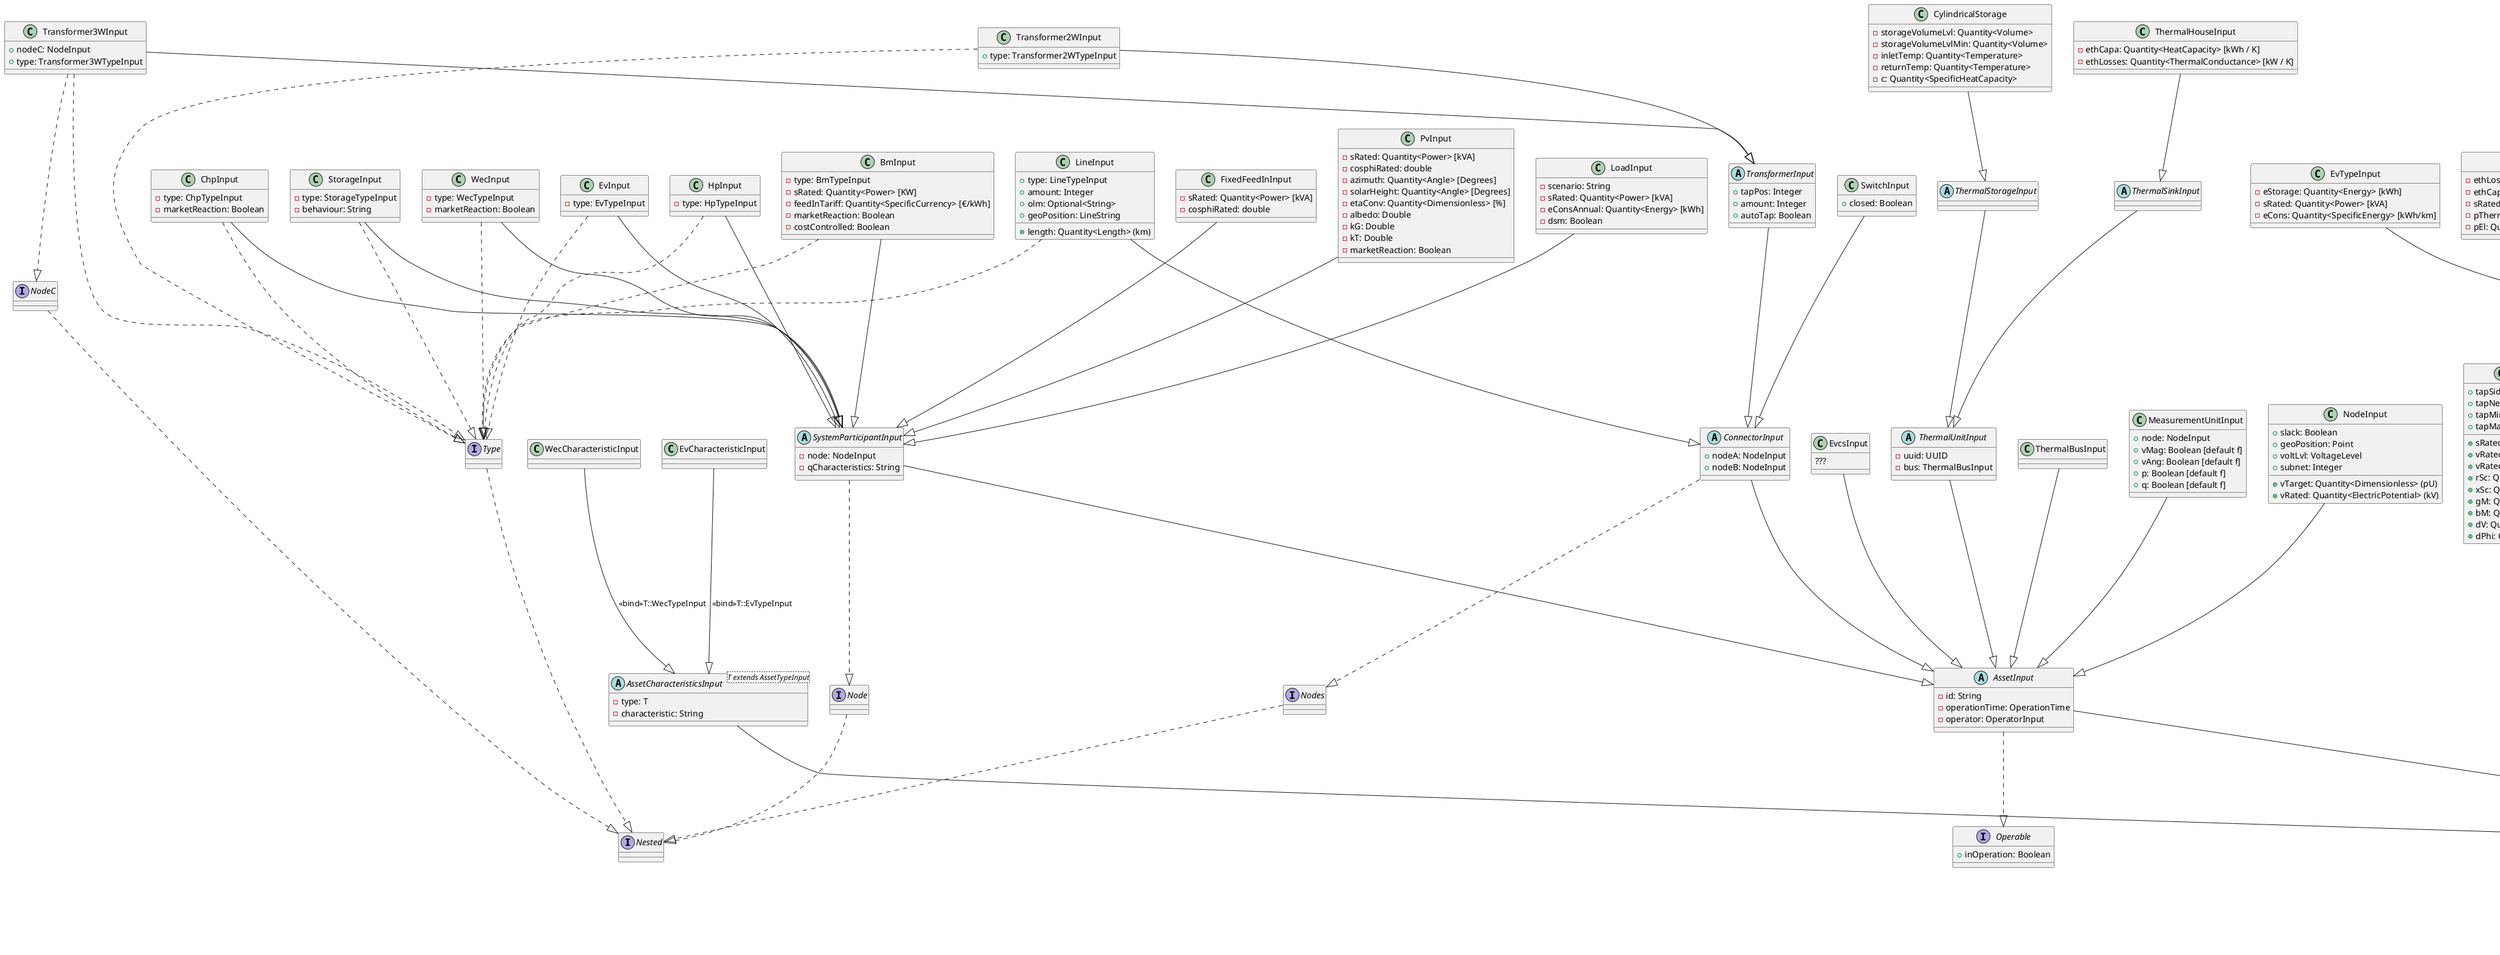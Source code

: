 @startuml

'extractor interface information

interface Nested

interface Node
Node ..|> Nested

interface Nodes
Nodes ..|> Nested

interface NodeC
NodeC ..|> Nested

interface Type
Type ..|> Nested

abstract Class UniqueEntity {
    + uuid: UUID
}

abstract Class InputEntity
InputEntity --|> UniqueEntity

Interface Operable {
    + inOperation: Boolean
}

abstract Class AssetInput {
    - id: String
    - operationTime: OperationTime
    - operator: OperatorInput
}
AssetInput --|> InputEntity
AssetInput ..|> Operable

abstract Class SystemParticipantInput {
    - node: NodeInput
    - qCharacteristics: String
}
SystemParticipantInput --|> AssetInput
SystemParticipantInput ..|> Node

Class OperatorInput {
    + name: String
}
OperatorInput --|> InputEntity

abstract Class ConnectorInput {
    + nodeA: NodeInput
    + nodeB: NodeInput
}
ConnectorInput --|> AssetInput
ConnectorInput ..|> Nodes

abstract Class AssetCharacteristicsInput<T extends AssetTypeInput> {
    - type: T
    - characteristic: String
}
AssetCharacteristicsInput --|> InputEntity

Class WecCharacteristicInput {
}
WecCharacteristicInput --|> AssetCharacteristicsInput: <<bind>>T::WecTypeInput

Class EvCharacteristicInput {
}
EvCharacteristicInput --|> AssetCharacteristicsInput: <<bind>>T::EvTypeInput

abstract Class AssetTypeInput {
    + id: String
}
AssetTypeInput --|> InputEntity

abstract Class SystemParticipantTypeInput {
    - capex: Quantity<Currency> [€]
    - opex: Quantity<EnergyPrice> [€/MWh]
    - sRated: Quantity<Power> [kVA]
    - cosphiRated: Double
}
SystemParticipantTypeInput --|> AssetTypeInput



Class BmTypeInput {
   - etaConv: Quantity<Dimensionless> [%]
   - loadGradient: Quantity<DimensionlessRate> [%/h]
}
BmTypeInput --|> SystemParticipantTypeInput

Class ChpTypeInput {
    - pEl: Quantity<Quantity<Power>> [kW]
    - pThermal: Quantity<Quantity<Power>> [KW]
    - etaEl: Quantity<Dimensionless> [%]
    - etaTh: Quantity<Dimensionless> [%]
    - pOwn: Quantity<Quantity<Power>> [kW]
    - thermalStorage: ThermalStorageInput
 }
ChpTypeInput --|> SystemParticipantTypeInput

Class EvTypeInput {
    - eStorage: Quantity<Energy> [kWh]
    - sRated: Quantity<Power> [kVA]
    - eCons: Quantity<SpecificEnergy> [kWh/km]
}
EvTypeInput --|> SystemParticipantTypeInput


Class HpTypeInput {
    - ethLosses: Quantity<ThermalConductance> [kW/K]
    - ethCapa: Quantity<Energy> [kWh]
    - sRated: Quantity<Power> [kVA]
    - pThermal: Quantity<Power> [kW]
    - pEl: Quantity<Power> [kW]
}
HpTypeInput --|> SystemParticipantTypeInput


Class StorageTypeInput {
    - sRated: Quantity<Power> [kVA]
    - pMin: Quantity<Power>[kW]
    - pMax: Quantity<Power> [kW]
    - eta: Quantity<Dimensionless> [%]
    - eStorage: Quantity<Energy> [kWh]
    - dod: Quantity<Dimensionless> [%]
    - lifeTime: Quantity<Time> [ms]
    - lifeCycle: Integer
}
StorageTypeInput --|> SystemParticipantTypeInput

Class WecTypeInput {
    - rotorArea: Quantity<Area> [m²]
    - hubHeight: Quantity<Length> [m]
    - etaConv: Quantity<Dimensionless> [%]
}
WecTypeInput --|> SystemParticipantTypeInput


Class LineTypeInput {
    + r: Quantity<SpecificResistance> (Ohm/km)
    + x: Quantity<SpecificResistance> (Ohm/km)
    + g: Quantity<SpecificConductance> (µS/km)
    + b: Quantity<SpecificConductance> (µS/km)
    + iMax: Quantity<ElectricCurrent> (A)
    + vRated: Quantity<ElectricPotential> (V)
    + olmChar: Optional<String>
}
LineTypeInput --|> AssetTypeInput

Class Transformer2WTypeInput {
    + sRated: Quantity<Power> (MVA)
    + vRatedA: Quantity<ElectricPotential> (kV)
    + vRatedB: Quantity<ElectricPotential> (kV)
    + rSc: Quantity<ElectricalResistance> (Ohm)
    + xSc: Quantity<ElectricalResistance> (Ohm)
    + gM: Quantity<ElectricalConductance> (nS)
    + bM: Quantity<ElectricalConductance> (nS)
    + dV: Quantity<Dimensionless> (%)
    + dPhi: Quantity<Angle> (Degrees)
    + tapSide: Boolean
    + tapNeutr: Integer
    + tapMin: Integer
    + tapMax: Integer
}
Transformer2WTypeInput --|> AssetTypeInput

Class Transformer3WTypeInput {
    + vRatedA: Quantity<ElectricPotential> (kV)
    + vRatedB: Quantity<ElectricPotential> (kV)
    + vRatedC: Quantity<ElectricPotential> (kV)
    + rScA: Quantity<ElectricalResistance> (Ohm)
    + rScB: Quantity<ElectricalResistance> (Ohm)
    + rScC: Quantity<ElectricalResistance> (Ohm)
    + xScA: Quantity<ElectricalResistance> (Ohm)
    + xScB: Quantity<ElectricalResistance> (Ohm)
    + xScC: Quantity<ElectricalResistance> (Ohm)
    + gM: Quantity<ElectricalConductance> (nS)
    + bM: Quantity<ElectricalConductance> (nS)
    + sRatedA: Quantity<Power> (MVA)
    + sRatedB: Quantity<Power> (MVA)
    + sRatedC: Quantity<Power> (MVA)
    + dV: Quantity<Dimensionless> (%)
    + dPhi: Quantity<Angle> (Degrees)
    + tapNeutr: Integer
    + tapMin: Integer
    + tapMax: Integer
}
Transformer3WTypeInput --|> AssetTypeInput

Class RandomLoadParameter {
    + quarterHour: Integer
    + kWd: Double
    + kSa: Double
    + kSu: Double
    + myWd: Double
    + mySa: Double
    + mySu: Double
    + sigmaWd: Double
    + sigmaSa: Double
    + sigmaSu: Double
}
RandomLoadParameter --|> InputEntity

Class FixedFeedInInput {
    - sRated: Quantity<Power> [kVA]
    - cosphiRated: double
}
FixedFeedInInput --|> SystemParticipantInput

Class PvInput {
    - sRated: Quantity<Power> [kVA]
    - cosphiRated: double
    - azimuth: Quantity<Angle> [Degrees]
    - solarHeight: Quantity<Angle> [Degrees]
    - etaConv: Quantity<Dimensionless> [%]
    - albedo: Double
    - kG: Double
    - kT: Double
    - marketReaction: Boolean
}
PvInput --|> SystemParticipantInput

Class WecInput{
    - type: WecTypeInput
    - marketReaction: Boolean
}
WecInput --|> SystemParticipantInput
WecInput ..|> Type

Class ChpInput {
    - type: ChpTypeInput
    - marketReaction: Boolean
}
ChpInput --|> SystemParticipantInput
ChpInput ..|> Type

Class BmInput {
    - type: BmTypeInput
    - sRated: Quantity<Power> [KW]
    - feedInTariff: Quantity<SpecificCurrency> [€/kWh]
    - marketReaction: Boolean
    - costControlled: Boolean
}
BmInput --|> SystemParticipantInput
BmInput ..|> Type

Class EvInput {
    - type: EvTypeInput
}
EvInput --|> SystemParticipantInput
EvInput ..|> Type

Class LoadInput {
    - scenario: String
    - sRated: Quantity<Power> [kVA]
    - eConsAnnual: Quantity<Energy> [kWh]
    - dsm: Boolean
}
LoadInput --|> SystemParticipantInput

Class StorageInput {
    - type: StorageTypeInput
    - behaviour: String
}
StorageInput --|> SystemParticipantInput
StorageInput ..|> Type

Class HpInput {
    - type: HpTypeInput
}
HpInput --|> SystemParticipantInput
HpInput ..|> Type

Abstract Class ThermalUnitInput {
 - uuid: UUID
 - bus: ThermalBusInput
}
ThermalUnitInput --|> AssetInput

Class ThermalBusInput {
}
ThermalBusInput --|> AssetInput

Abstract Class ThermalSinkInput {
}
ThermalSinkInput --|> ThermalUnitInput

Class ThermalHouseInput {
 - ethCapa: Quantity<HeatCapacity> [kWh / K]
 - ethLosses: Quantity<ThermalConductance> [kW / K]
}
ThermalHouseInput --|> ThermalSinkInput

Abstract Class ThermalStorageInput {
}
ThermalStorageInput --|> ThermalUnitInput

Class CylindricalStorage {
  - storageVolumeLvl: Quantity<Volume>
  - storageVolumeLvlMin: Quantity<Volume>
  - inletTemp: Quantity<Temperature>
  - returnTemp: Quantity<Temperature>
  - c: Quantity<SpecificHeatCapacity>
}
CylindricalStorage --|> ThermalStorageInput

Class MeasurementUnitInput {
    + node: NodeInput
    + vMag: Boolean [default f]
    + vAng: Boolean [default f]
    + p: Boolean [default f]
    + q: Boolean [default f]
}
MeasurementUnitInput --|> AssetInput

Class NodeInput {
    + vTarget: Quantity<Dimensionless> (pU)
    + vRated: Quantity<ElectricPotential> (kV)
    + slack: Boolean
    + geoPosition: Point
    + voltLvl: VoltageLevel
    + subnet: Integer
}
NodeInput --|> AssetInput

Class EvcsInput {
???
}
EvcsInput --|> AssetInput


Class LineInput {
    + type: LineTypeInput
    + length: Quantity<Length> (km)
    + amount: Integer
    + olm: Optional<String>
    + geoPosition: LineString
}
LineInput --|> ConnectorInput
LineInput ..|> Type

Class SwitchInput {
    + closed: Boolean
}
SwitchInput --|> ConnectorInput

abstract TransformerInput {
    + tapPos: Integer
    + amount: Integer
    + autoTap: Boolean
}
TransformerInput --|> ConnectorInput

Class Transformer2WInput {
    + type: Transformer2WTypeInput
}
Transformer2WInput --|> TransformerInput
Transformer2WInput ..|> Type

Class Transformer3WInput {
    + nodeC: NodeInput
    + type: Transformer3WTypeInput
}
Transformer3WInput --|> TransformerInput
Transformer3WInput ..|> NodeC
Transformer3WInput ..|> Type

abstract Class GraphicInput {
    + graphicLayer: String
    + path: LineString
}
GraphicInput --|> InputEntity

Class NodeGraphicInput {
    + node: NodeInput
    + point: Point
}
NodeGraphicInput --|> GraphicInput

Class LineGraphicInput {
    + line: LineInput
}
LineGraphicInput --|> GraphicInput

Abstract Class Entry <V extends Value> {
    - value: V
}
Entry --|> UniqueEntity
Entry --* Value

Class LoadProfileEntry {
    - dayOfWeek: DayOfWeek
    - quarterHourOfDay: int
}
LoadProfileEntry --|> Entry: <<bind>>:PValue

abstract Class TimeBasedValue<V extends Value>{
    - time: ZonedDateTime
}
TimeBasedValue --|> Entry: <<bind>>:V

Interface Value

Class EnergyPriceValue {
    - price: Quantity<SpecificCurrency> [€/MWh]
}
EnergyPriceValue ..|> Value

Class HeatDemandValue {
    - heatDemand : Quantity<Power>
}
HeatDemandValue ..|> Value

Class PValue {
    - p: Quantity<Power>
}
PValue ..|> Value

Class HeatAndPValue {
    - heatDemand: Quantity<Power>
}
HeatAndPValue --|> PValue

Class SValue {
    - q: Quantity<Power>
}
SValue --|> PValue

Class HeatAndSValue {
    - heatDemand: Quantity<Power>
}
HeatAndSValue --|> SValue

Class IrradiationValue {
  - directIrradiation: Quantity<Irradiation>
  - diffuseIrradiation: Quantity<Irradiation>
}
IrradiationValue ..|> Value

Class TemperatureValue {
  - temperature: Quantity<Temperature>
}
TemperatureValue ..|> Value

Class WindValue {
  - direction: Quantity<Angle>
  - velocity: Quantity<Speed>
}
WindValue ..|> Value

class WeatherValue {
  - coordinate: Point
  - irradiation: IrradiationValue
  - temperature: TemperatureValue
  - wind: WindValue
}
WeatherValue ..|> Value
WeatherValue --* IrradiationValue
WeatherValue --* TemperatureValue
WeatherValue --* WindValue

Interface LoadProfileType

enum PowerSystemLoadProfileType {
    BL_H
    G0_A
    G0_M
    ...
}
PowerSystemLoadProfileType --|> LoadProfileType

Interface VoltageLevel

enum GermanVoltageLevel {
    HoeS,
    HS,
    MS,
    NS
}
GermanVoltageLevel ..|> VoltageLevel

Abstract Class TimeSeries<E extends Entry<V>, V extends Value> {
    - entries: Set<E>
    + TimeBasedValue<T> getTimeBasedValue(ZonedDateTime)
    + T getValue(ZonedDateTime)
    + Set<E> getEntries()
    - ZonedDateTime getPreviousDateTime()
    - ZonedDateTime getNextDateTime()
}
TimeSeries --|> UniqueEntity
TimeSeries "1" --* "n" Entry

Class IndividualTimeSeries<V extends Value> {
    - Map<ZonedDateTime, TimeBasedValue<V>> timeToValue
}
IndividualTimeSeries --|> TimeSeries: <<bind>>:TimeBasedValue<V>

Abstract Class RepetitiveTimeSeries<T extends Value> {
    - calc(ZonedDateTime): T
}
RepetitiveTimeSeries --|> TimeSeries

Class LoadProfileInput {
    + profile: LoadProfileType
}
LoadProfileInput --|> RepetitiveTimeSeries
LoadProfileInput --* LoadProfileType

@enduml
